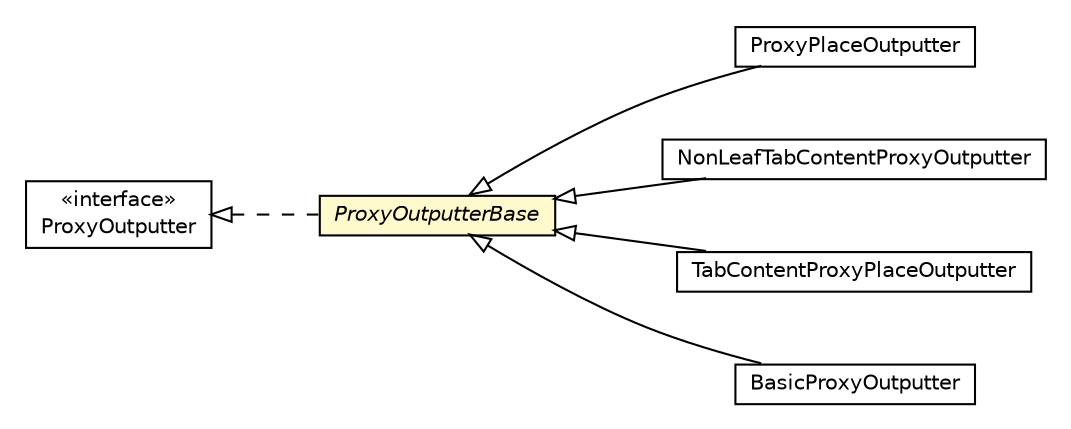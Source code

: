 #!/usr/local/bin/dot
#
# Class diagram 
# Generated by UMLGraph version R5_6-24-gf6e263 (http://www.umlgraph.org/)
#

digraph G {
	edge [fontname="Helvetica",fontsize=10,labelfontname="Helvetica",labelfontsize=10];
	node [fontname="Helvetica",fontsize=10,shape=plaintext];
	nodesep=0.25;
	ranksep=0.5;
	rankdir=LR;
	// com.gwtplatform.mvp.rebind.ProxyPlaceOutputter
	c304127 [label=<<table title="com.gwtplatform.mvp.rebind.ProxyPlaceOutputter" border="0" cellborder="1" cellspacing="0" cellpadding="2" port="p" href="./ProxyPlaceOutputter.html">
		<tr><td><table border="0" cellspacing="0" cellpadding="1">
<tr><td align="center" balign="center"> ProxyPlaceOutputter </td></tr>
		</table></td></tr>
		</table>>, URL="./ProxyPlaceOutputter.html", fontname="Helvetica", fontcolor="black", fontsize=10.0];
	// com.gwtplatform.mvp.rebind.ProxyOutputterBase
	c304129 [label=<<table title="com.gwtplatform.mvp.rebind.ProxyOutputterBase" border="0" cellborder="1" cellspacing="0" cellpadding="2" port="p" bgcolor="lemonChiffon" href="./ProxyOutputterBase.html">
		<tr><td><table border="0" cellspacing="0" cellpadding="1">
<tr><td align="center" balign="center"><font face="Helvetica-Oblique"> ProxyOutputterBase </font></td></tr>
		</table></td></tr>
		</table>>, URL="./ProxyOutputterBase.html", fontname="Helvetica", fontcolor="black", fontsize=10.0];
	// com.gwtplatform.mvp.rebind.NonLeafTabContentProxyOutputter
	c304131 [label=<<table title="com.gwtplatform.mvp.rebind.NonLeafTabContentProxyOutputter" border="0" cellborder="1" cellspacing="0" cellpadding="2" port="p" href="./NonLeafTabContentProxyOutputter.html">
		<tr><td><table border="0" cellspacing="0" cellpadding="1">
<tr><td align="center" balign="center"> NonLeafTabContentProxyOutputter </td></tr>
		</table></td></tr>
		</table>>, URL="./NonLeafTabContentProxyOutputter.html", fontname="Helvetica", fontcolor="black", fontsize=10.0];
	// com.gwtplatform.mvp.rebind.ProxyOutputter
	c304132 [label=<<table title="com.gwtplatform.mvp.rebind.ProxyOutputter" border="0" cellborder="1" cellspacing="0" cellpadding="2" port="p" href="./ProxyOutputter.html">
		<tr><td><table border="0" cellspacing="0" cellpadding="1">
<tr><td align="center" balign="center"> &#171;interface&#187; </td></tr>
<tr><td align="center" balign="center"> ProxyOutputter </td></tr>
		</table></td></tr>
		</table>>, URL="./ProxyOutputter.html", fontname="Helvetica", fontcolor="black", fontsize=10.0];
	// com.gwtplatform.mvp.rebind.TabContentProxyPlaceOutputter
	c304143 [label=<<table title="com.gwtplatform.mvp.rebind.TabContentProxyPlaceOutputter" border="0" cellborder="1" cellspacing="0" cellpadding="2" port="p" href="./TabContentProxyPlaceOutputter.html">
		<tr><td><table border="0" cellspacing="0" cellpadding="1">
<tr><td align="center" balign="center"> TabContentProxyPlaceOutputter </td></tr>
		</table></td></tr>
		</table>>, URL="./TabContentProxyPlaceOutputter.html", fontname="Helvetica", fontcolor="black", fontsize=10.0];
	// com.gwtplatform.mvp.rebind.BasicProxyOutputter
	c304144 [label=<<table title="com.gwtplatform.mvp.rebind.BasicProxyOutputter" border="0" cellborder="1" cellspacing="0" cellpadding="2" port="p" href="./BasicProxyOutputter.html">
		<tr><td><table border="0" cellspacing="0" cellpadding="1">
<tr><td align="center" balign="center"> BasicProxyOutputter </td></tr>
		</table></td></tr>
		</table>>, URL="./BasicProxyOutputter.html", fontname="Helvetica", fontcolor="black", fontsize=10.0];
	//com.gwtplatform.mvp.rebind.ProxyPlaceOutputter extends com.gwtplatform.mvp.rebind.ProxyOutputterBase
	c304129:p -> c304127:p [dir=back,arrowtail=empty];
	//com.gwtplatform.mvp.rebind.ProxyOutputterBase implements com.gwtplatform.mvp.rebind.ProxyOutputter
	c304132:p -> c304129:p [dir=back,arrowtail=empty,style=dashed];
	//com.gwtplatform.mvp.rebind.NonLeafTabContentProxyOutputter extends com.gwtplatform.mvp.rebind.ProxyOutputterBase
	c304129:p -> c304131:p [dir=back,arrowtail=empty];
	//com.gwtplatform.mvp.rebind.TabContentProxyPlaceOutputter extends com.gwtplatform.mvp.rebind.ProxyOutputterBase
	c304129:p -> c304143:p [dir=back,arrowtail=empty];
	//com.gwtplatform.mvp.rebind.BasicProxyOutputter extends com.gwtplatform.mvp.rebind.ProxyOutputterBase
	c304129:p -> c304144:p [dir=back,arrowtail=empty];
}

